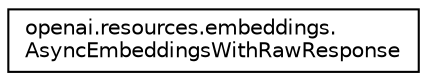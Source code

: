 digraph "Graphical Class Hierarchy"
{
 // LATEX_PDF_SIZE
  edge [fontname="Helvetica",fontsize="10",labelfontname="Helvetica",labelfontsize="10"];
  node [fontname="Helvetica",fontsize="10",shape=record];
  rankdir="LR";
  Node0 [label="openai.resources.embeddings.\lAsyncEmbeddingsWithRawResponse",height=0.2,width=0.4,color="black", fillcolor="white", style="filled",URL="$classopenai_1_1resources_1_1embeddings_1_1AsyncEmbeddingsWithRawResponse.html",tooltip=" "];
}
